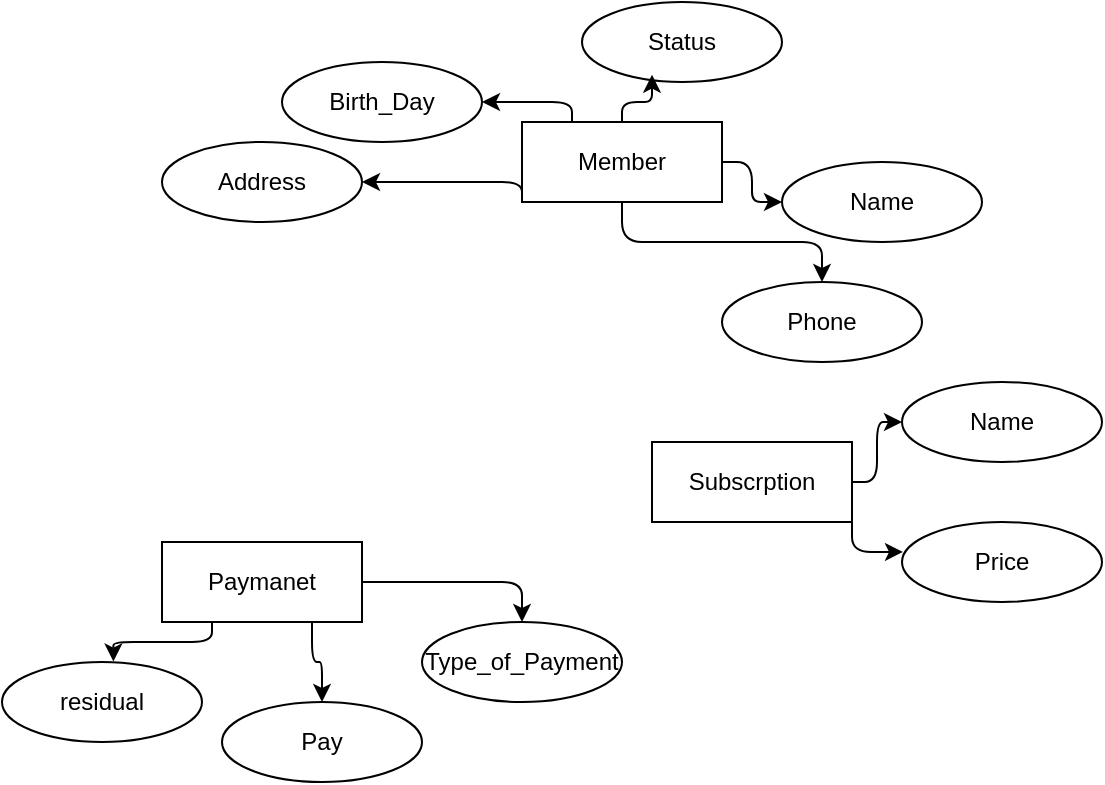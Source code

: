 <mxfile>
    <diagram id="kJWhdqgDBSAvSFdth1lG" name="Page-1">
        <mxGraphModel dx="818" dy="499" grid="1" gridSize="10" guides="1" tooltips="1" connect="1" arrows="1" fold="1" page="1" pageScale="1" pageWidth="850" pageHeight="1100" math="0" shadow="0">
            <root>
                <mxCell id="0"/>
                <mxCell id="1" parent="0"/>
                <mxCell id="8" style="edgeStyle=orthogonalEdgeStyle;html=1;exitX=0;exitY=1;exitDx=0;exitDy=0;entryX=1;entryY=0.5;entryDx=0;entryDy=0;" edge="1" parent="1" source="2" target="6">
                    <mxGeometry relative="1" as="geometry">
                        <Array as="points">
                            <mxPoint x="360" y="200"/>
                        </Array>
                    </mxGeometry>
                </mxCell>
                <mxCell id="9" style="edgeStyle=orthogonalEdgeStyle;html=1;exitX=0.5;exitY=1;exitDx=0;exitDy=0;entryX=0.5;entryY=0;entryDx=0;entryDy=0;" edge="1" parent="1" source="2" target="5">
                    <mxGeometry relative="1" as="geometry"/>
                </mxCell>
                <mxCell id="13" value="" style="edgeStyle=orthogonalEdgeStyle;html=1;" edge="1" parent="1" source="2" target="4">
                    <mxGeometry relative="1" as="geometry"/>
                </mxCell>
                <mxCell id="15" style="edgeStyle=orthogonalEdgeStyle;html=1;exitX=0.25;exitY=0;exitDx=0;exitDy=0;" edge="1" parent="1" source="2" target="14">
                    <mxGeometry relative="1" as="geometry"/>
                </mxCell>
                <mxCell id="2" value="Member" style="whiteSpace=wrap;html=1;align=center;" vertex="1" parent="1">
                    <mxGeometry x="360" y="170" width="100" height="40" as="geometry"/>
                </mxCell>
                <mxCell id="4" value="Name" style="ellipse;whiteSpace=wrap;html=1;align=center;" vertex="1" parent="1">
                    <mxGeometry x="490" y="190" width="100" height="40" as="geometry"/>
                </mxCell>
                <mxCell id="5" value="Phone" style="ellipse;whiteSpace=wrap;html=1;align=center;" vertex="1" parent="1">
                    <mxGeometry x="460" y="250" width="100" height="40" as="geometry"/>
                </mxCell>
                <mxCell id="6" value="Address" style="ellipse;whiteSpace=wrap;html=1;align=center;" vertex="1" parent="1">
                    <mxGeometry x="180" y="180" width="100" height="40" as="geometry"/>
                </mxCell>
                <mxCell id="14" value="Birth_Day" style="ellipse;whiteSpace=wrap;html=1;align=center;" vertex="1" parent="1">
                    <mxGeometry x="240" y="140" width="100" height="40" as="geometry"/>
                </mxCell>
                <mxCell id="18" value="Status" style="ellipse;whiteSpace=wrap;html=1;align=center;" vertex="1" parent="1">
                    <mxGeometry x="390" y="110" width="100" height="40" as="geometry"/>
                </mxCell>
                <mxCell id="19" style="edgeStyle=orthogonalEdgeStyle;html=1;exitX=0.5;exitY=0;exitDx=0;exitDy=0;entryX=0.35;entryY=0.909;entryDx=0;entryDy=0;entryPerimeter=0;" edge="1" parent="1" source="2" target="18">
                    <mxGeometry relative="1" as="geometry"/>
                </mxCell>
                <mxCell id="22" style="edgeStyle=orthogonalEdgeStyle;html=1;entryX=0;entryY=0.5;entryDx=0;entryDy=0;" edge="1" parent="1" source="20" target="21">
                    <mxGeometry relative="1" as="geometry"/>
                </mxCell>
                <mxCell id="20" value="Subscrption" style="whiteSpace=wrap;html=1;align=center;" vertex="1" parent="1">
                    <mxGeometry x="425" y="330" width="100" height="40" as="geometry"/>
                </mxCell>
                <mxCell id="21" value="Name" style="ellipse;whiteSpace=wrap;html=1;align=center;" vertex="1" parent="1">
                    <mxGeometry x="550" y="300" width="100" height="40" as="geometry"/>
                </mxCell>
                <mxCell id="23" value="Price" style="ellipse;whiteSpace=wrap;html=1;align=center;" vertex="1" parent="1">
                    <mxGeometry x="550" y="370" width="100" height="40" as="geometry"/>
                </mxCell>
                <mxCell id="24" style="edgeStyle=orthogonalEdgeStyle;html=1;exitX=1;exitY=1;exitDx=0;exitDy=0;entryX=0.005;entryY=0.374;entryDx=0;entryDy=0;entryPerimeter=0;" edge="1" parent="1" source="20" target="23">
                    <mxGeometry relative="1" as="geometry"/>
                </mxCell>
                <mxCell id="27" style="edgeStyle=orthogonalEdgeStyle;html=1;entryX=0.5;entryY=0;entryDx=0;entryDy=0;exitX=1;exitY=0.5;exitDx=0;exitDy=0;" edge="1" parent="1" source="25" target="26">
                    <mxGeometry relative="1" as="geometry"/>
                </mxCell>
                <mxCell id="29" style="edgeStyle=orthogonalEdgeStyle;html=1;exitX=0.75;exitY=1;exitDx=0;exitDy=0;" edge="1" parent="1" source="25" target="28">
                    <mxGeometry relative="1" as="geometry"/>
                </mxCell>
                <mxCell id="25" value="Paymanet" style="whiteSpace=wrap;html=1;align=center;" vertex="1" parent="1">
                    <mxGeometry x="180" y="380" width="100" height="40" as="geometry"/>
                </mxCell>
                <mxCell id="26" value="Type_of_Payment" style="ellipse;whiteSpace=wrap;html=1;align=center;" vertex="1" parent="1">
                    <mxGeometry x="310" y="420" width="100" height="40" as="geometry"/>
                </mxCell>
                <mxCell id="28" value="Pay" style="ellipse;whiteSpace=wrap;html=1;align=center;" vertex="1" parent="1">
                    <mxGeometry x="210" y="460" width="100" height="40" as="geometry"/>
                </mxCell>
                <mxCell id="30" value="residual" style="ellipse;whiteSpace=wrap;html=1;align=center;" vertex="1" parent="1">
                    <mxGeometry x="100" y="440" width="100" height="40" as="geometry"/>
                </mxCell>
                <mxCell id="32" style="edgeStyle=orthogonalEdgeStyle;html=1;exitX=0.25;exitY=1;exitDx=0;exitDy=0;entryX=0.557;entryY=-0.005;entryDx=0;entryDy=0;entryPerimeter=0;" edge="1" parent="1" source="25" target="30">
                    <mxGeometry relative="1" as="geometry"/>
                </mxCell>
            </root>
        </mxGraphModel>
    </diagram>
</mxfile>